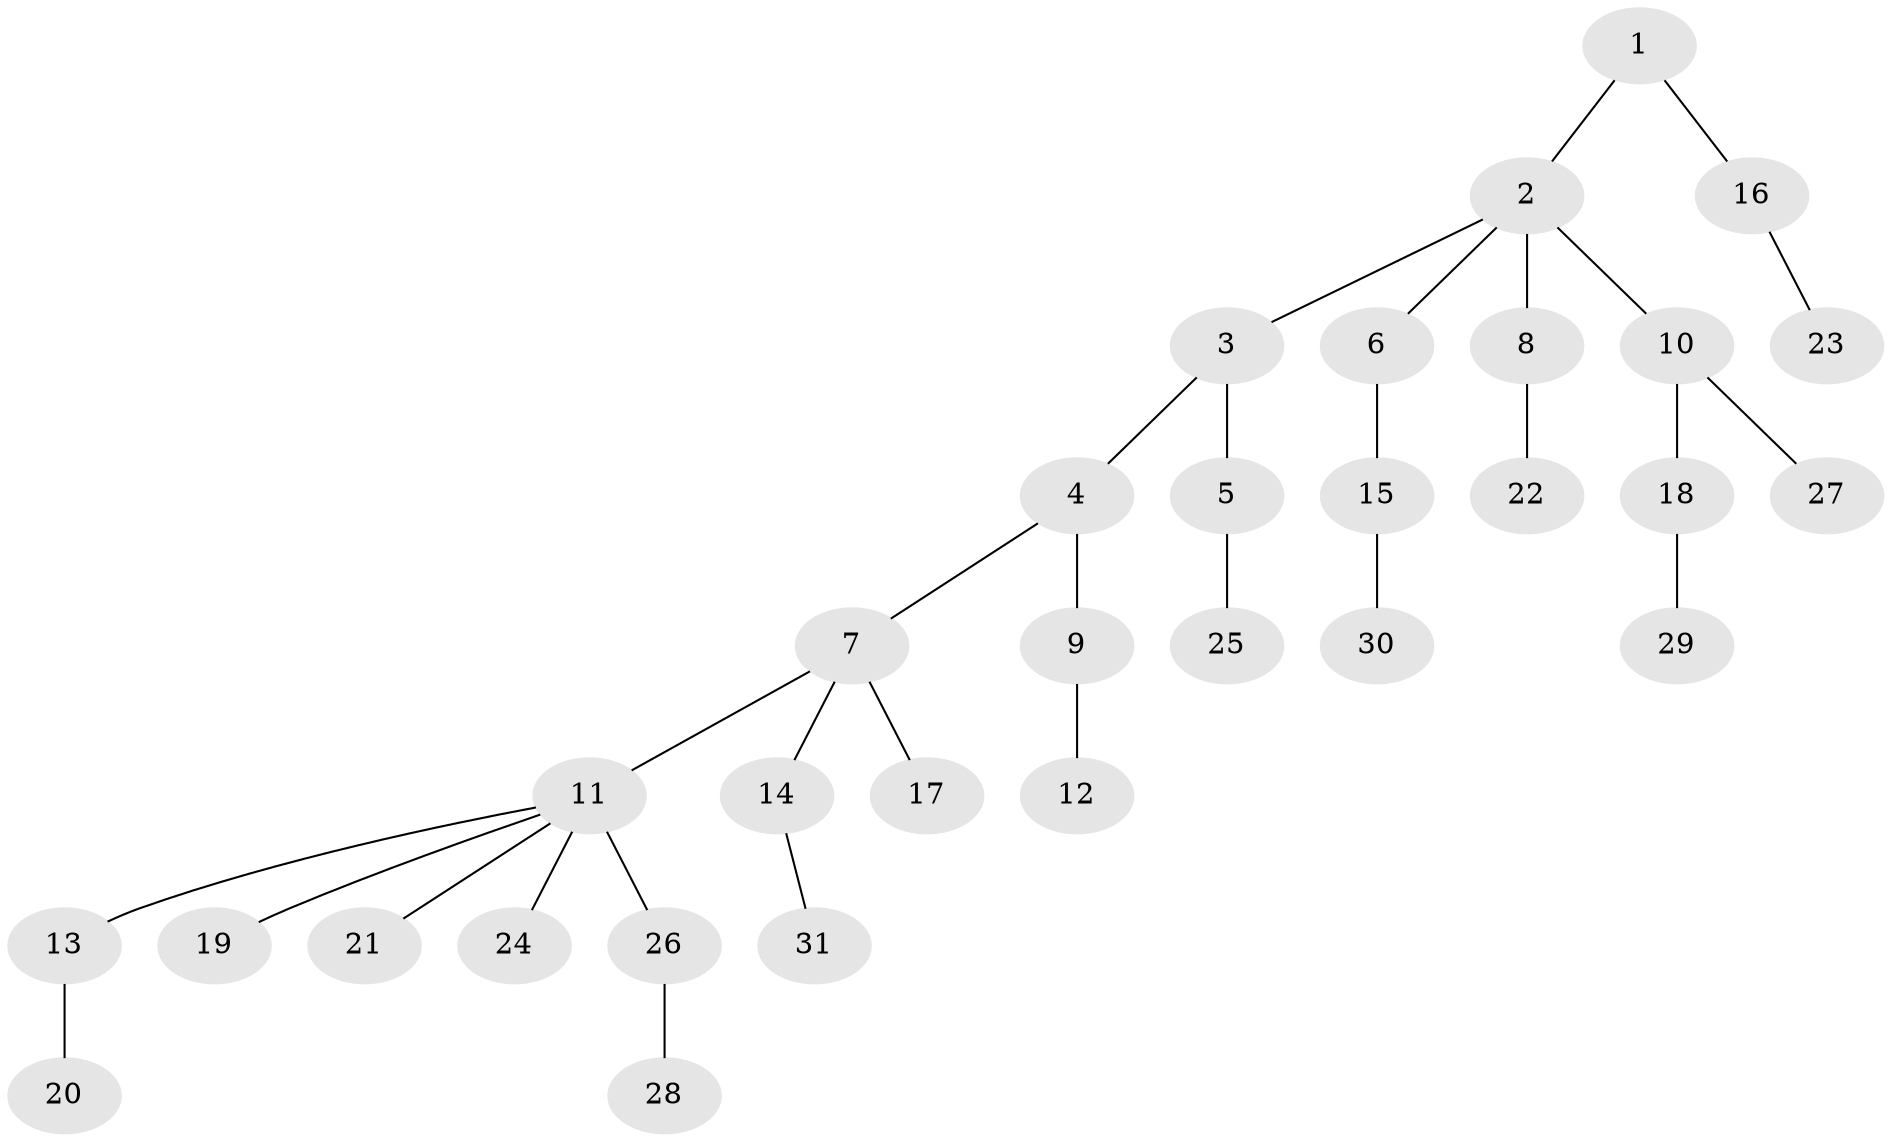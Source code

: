 // original degree distribution, {3: 0.15789473684210525, 6: 0.017543859649122806, 4: 0.03508771929824561, 2: 0.24561403508771928, 1: 0.5087719298245614, 5: 0.017543859649122806, 9: 0.017543859649122806}
// Generated by graph-tools (version 1.1) at 2025/36/03/09/25 02:36:58]
// undirected, 31 vertices, 30 edges
graph export_dot {
graph [start="1"]
  node [color=gray90,style=filled];
  1;
  2;
  3;
  4;
  5;
  6;
  7;
  8;
  9;
  10;
  11;
  12;
  13;
  14;
  15;
  16;
  17;
  18;
  19;
  20;
  21;
  22;
  23;
  24;
  25;
  26;
  27;
  28;
  29;
  30;
  31;
  1 -- 2 [weight=1.0];
  1 -- 16 [weight=1.0];
  2 -- 3 [weight=1.0];
  2 -- 6 [weight=1.0];
  2 -- 8 [weight=1.0];
  2 -- 10 [weight=1.0];
  3 -- 4 [weight=1.0];
  3 -- 5 [weight=1.0];
  4 -- 7 [weight=1.0];
  4 -- 9 [weight=1.0];
  5 -- 25 [weight=1.0];
  6 -- 15 [weight=1.0];
  7 -- 11 [weight=1.0];
  7 -- 14 [weight=1.0];
  7 -- 17 [weight=1.0];
  8 -- 22 [weight=1.0];
  9 -- 12 [weight=2.0];
  10 -- 18 [weight=1.0];
  10 -- 27 [weight=1.0];
  11 -- 13 [weight=1.0];
  11 -- 19 [weight=1.0];
  11 -- 21 [weight=1.0];
  11 -- 24 [weight=1.0];
  11 -- 26 [weight=3.0];
  13 -- 20 [weight=1.0];
  14 -- 31 [weight=1.0];
  15 -- 30 [weight=1.0];
  16 -- 23 [weight=1.0];
  18 -- 29 [weight=1.0];
  26 -- 28 [weight=1.0];
}
